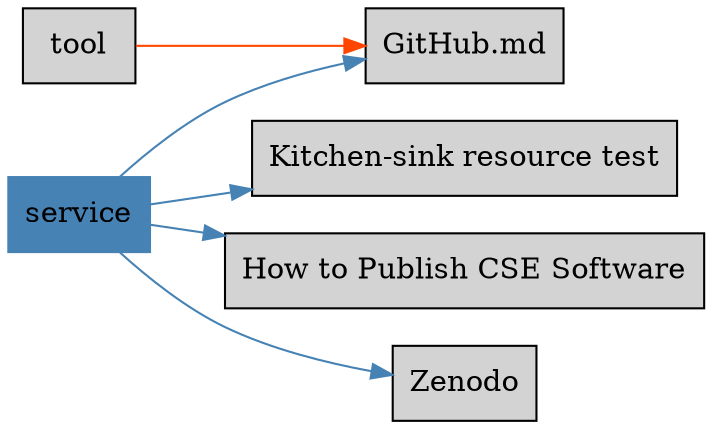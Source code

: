 digraph bettersoftware {
            rankdir = LR;
            ratio = fill;
            node [style=filled];
            node [shape = box];
"service" [colorscheme="svg" color="steelblue"];
"service" ->  "DocumentationTools.ReadTheDocs.md" [colorscheme="svg" color="steelblue"];
"DocumentationTools.ReadTheDocs.md" [label="Kitchen-sink resource test" URL="http://bss.parallactic.com/resources/kitchen-sink-resource-test"]
"service" ->  "GitHub.md" [colorscheme="svg" color="steelblue"];
"tool" ->  "GitHub.md" [colorscheme="svg" color="orangered"];
"service" ->  "HowToPublishCseSw.md" [colorscheme="svg" color="steelblue"];
"HowToPublishCseSw.md" [label="How to Publish CSE Software" URL="http://bss.parallactic.com/resources/how-to-publish-cse-software"]
"service" ->  "Zenodo.md" [colorscheme="svg" color="steelblue"];
"Zenodo.md" [label="Zenodo" URL="http://bss.parallactic.com/resources/zenodo"]
}